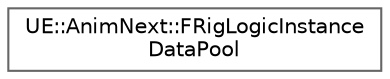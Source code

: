 digraph "Graphical Class Hierarchy"
{
 // INTERACTIVE_SVG=YES
 // LATEX_PDF_SIZE
  bgcolor="transparent";
  edge [fontname=Helvetica,fontsize=10,labelfontname=Helvetica,labelfontsize=10];
  node [fontname=Helvetica,fontsize=10,shape=box,height=0.2,width=0.4];
  rankdir="LR";
  Node0 [id="Node000000",label="UE::AnimNext::FRigLogicInstance\lDataPool",height=0.2,width=0.4,color="grey40", fillcolor="white", style="filled",URL="$d1/d05/classUE_1_1AnimNext_1_1FRigLogicInstanceDataPool.html",tooltip=" "];
}
